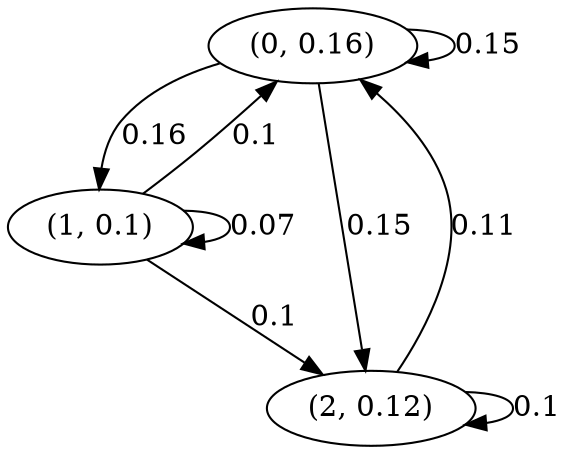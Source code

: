 digraph {
    0 [ label = "(0, 0.16)" ]
    1 [ label = "(1, 0.1)" ]
    2 [ label = "(2, 0.12)" ]
    0 -> 0 [ label = "0.15" ]
    1 -> 1 [ label = "0.07" ]
    2 -> 2 [ label = "0.1" ]
    1 -> 0 [ label = "0.1" ]
    2 -> 0 [ label = "0.11" ]
    0 -> 1 [ label = "0.16" ]
    0 -> 2 [ label = "0.15" ]
    1 -> 2 [ label = "0.1" ]
}

